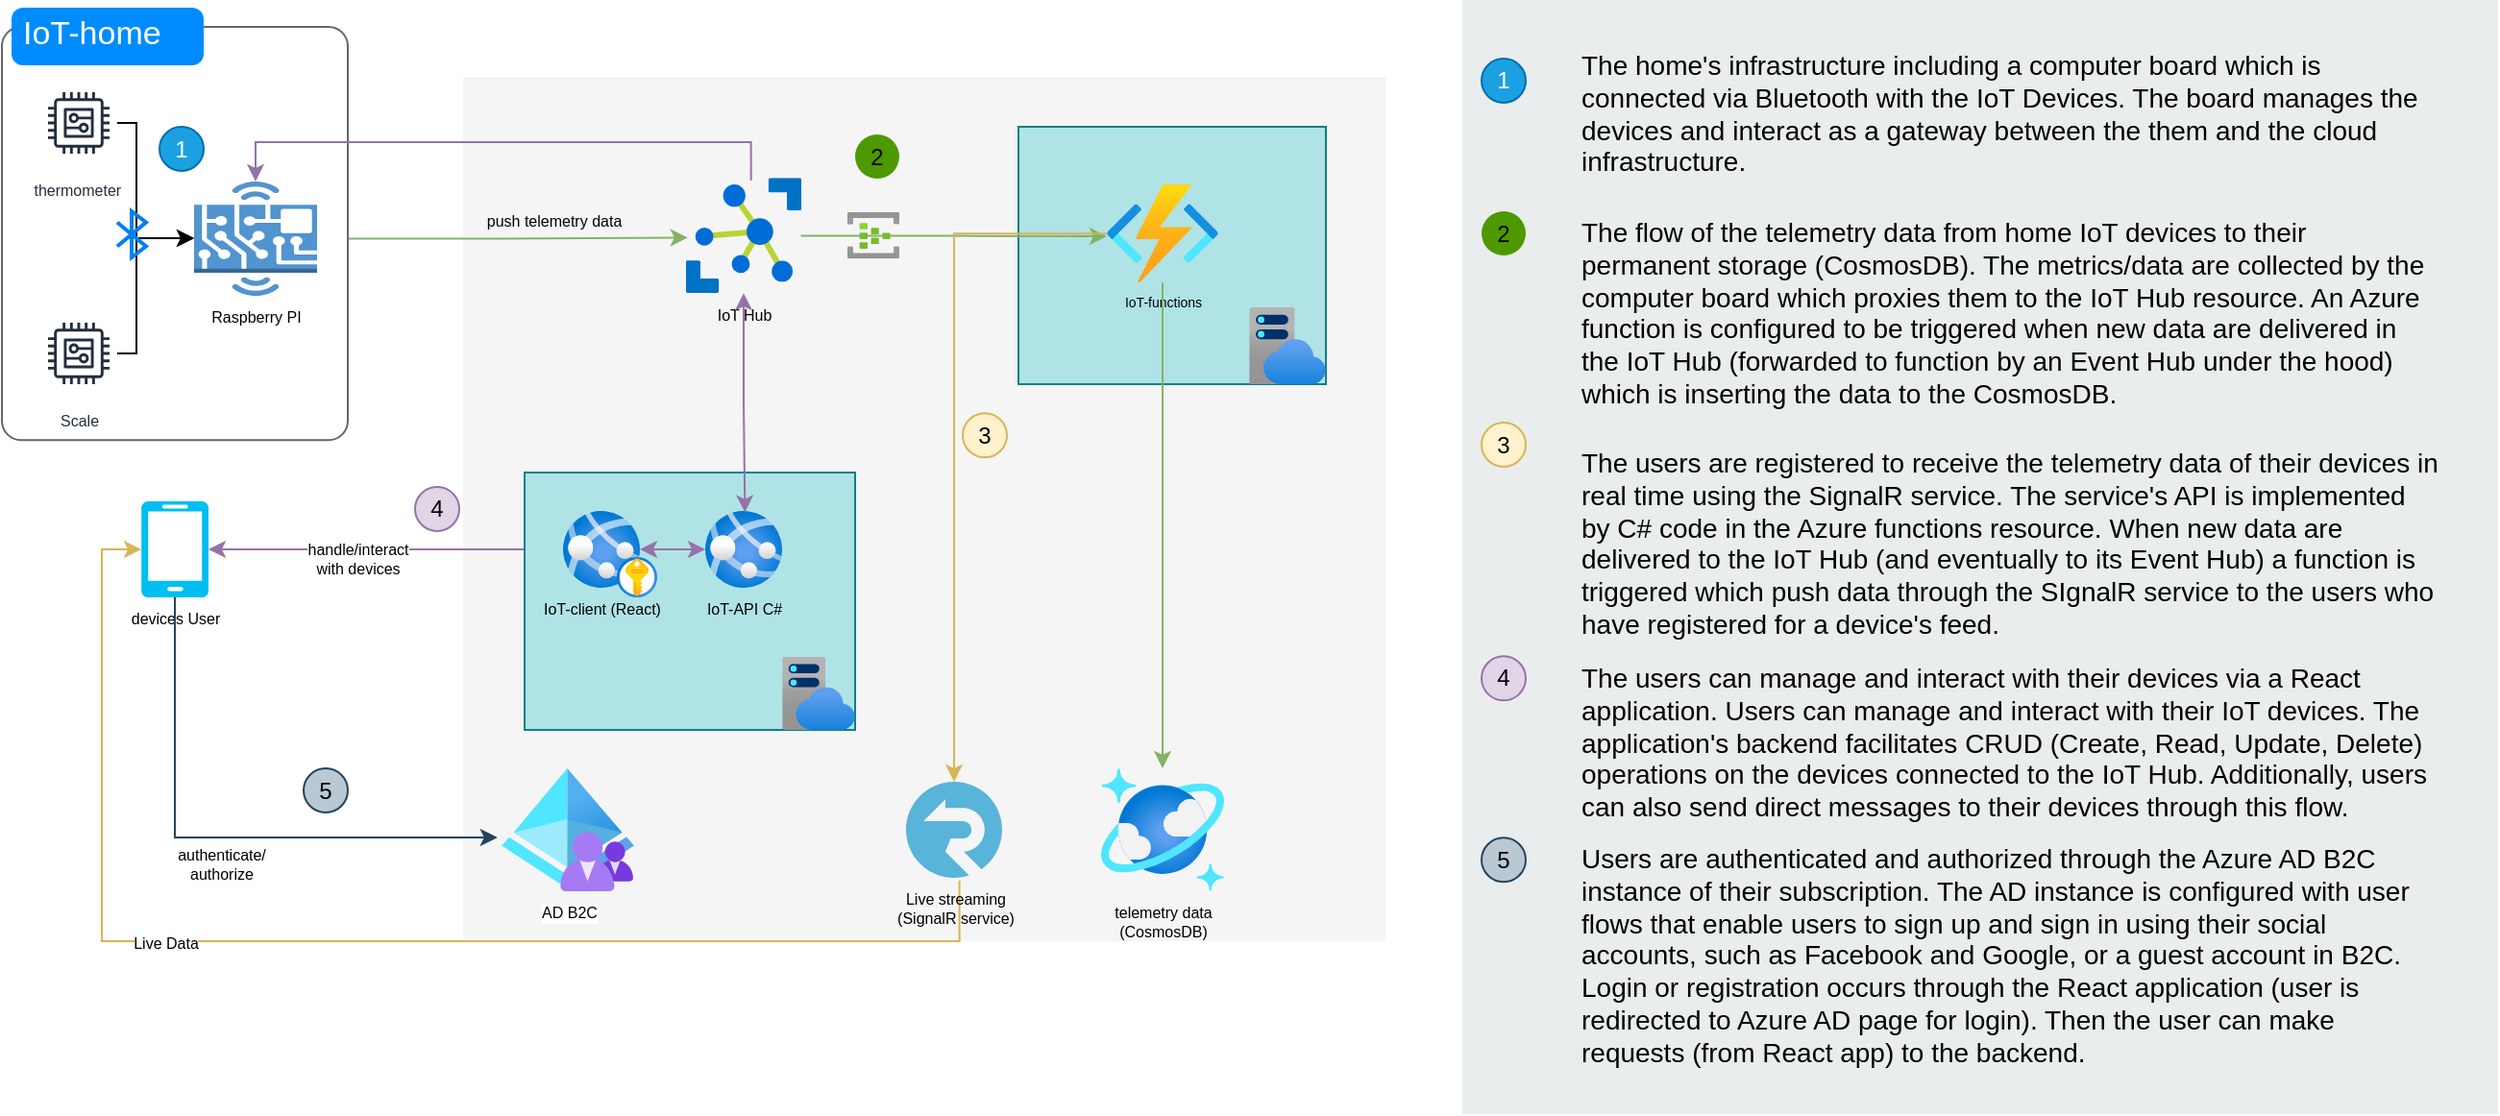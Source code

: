 <mxfile version="21.0.10" type="device"><diagram name="Page-1" id="qEuhQG7avYWVNrCpqEYV"><mxGraphModel dx="1885" dy="1022" grid="1" gridSize="10" guides="1" tooltips="1" connect="1" arrows="1" fold="1" page="1" pageScale="1" pageWidth="827" pageHeight="1169" math="0" shadow="0"><root><mxCell id="0"/><mxCell id="1" parent="0"/><UserObject label="" link="https://github.com/John-ltf/IoT-infrastructure" id="yPeOZgs3syBlPlQGbz0_-73"><mxCell style="rounded=0;whiteSpace=wrap;html=1;labelBackgroundColor=#ffffff;fillColor=#f5f5f5;strokeColor=none;fontColor=#333333;" vertex="1" parent="1"><mxGeometry x="270" y="480" width="480" height="450" as="geometry"/></mxCell></UserObject><mxCell id="yPeOZgs3syBlPlQGbz0_-59" value="push telemetry data" style="edgeStyle=orthogonalEdgeStyle;rounded=0;orthogonalLoop=1;jettySize=auto;html=1;strokeWidth=1;fontSize=8;shadow=0;jumpStyle=none;fillColor=#d5e8d4;strokeColor=#82b366;entryX=0.015;entryY=0.519;entryDx=0;entryDy=0;entryPerimeter=0;labelBackgroundColor=none;" edge="1" parent="1" source="yPeOZgs3syBlPlQGbz0_-26" target="yPeOZgs3syBlPlQGbz0_-33"><mxGeometry x="0.283" y="9" relative="1" as="geometry"><Array as="points"/><mxPoint as="offset"/></mxGeometry></mxCell><mxCell id="yPeOZgs3syBlPlQGbz0_-41" value="devices User" style="verticalLabelPosition=bottom;html=1;verticalAlign=top;align=center;strokeColor=none;fillColor=#00BEF2;shape=mxgraph.azure.mobile;pointerEvents=1;fontSize=8;" vertex="1" parent="1"><mxGeometry x="102.5" y="701" width="35" height="50" as="geometry"/></mxCell><mxCell id="yPeOZgs3syBlPlQGbz0_-60" value="authenticate/&lt;br&gt;authorize" style="rounded=0;orthogonalLoop=1;jettySize=auto;html=1;labelPosition=center;verticalLabelPosition=top;align=center;verticalAlign=top;horizontal=1;fontSize=8;movable=1;resizable=1;rotatable=1;deletable=1;editable=1;locked=0;connectable=1;exitX=0.5;exitY=1;exitDx=0;exitDy=0;exitPerimeter=0;entryX=-0.031;entryY=0.567;entryDx=0;entryDy=0;entryPerimeter=0;edgeStyle=orthogonalEdgeStyle;fillColor=#bac8d3;strokeColor=#23445d;" edge="1" parent="1" source="yPeOZgs3syBlPlQGbz0_-41" target="yPeOZgs3syBlPlQGbz0_-1"><mxGeometry x="0.016" y="2" relative="1" as="geometry"><mxPoint x="148" y="1249" as="sourcePoint"/><mxPoint x="320" y="1204" as="targetPoint"/><mxPoint as="offset"/><Array as="points"><mxPoint x="120" y="876"/><mxPoint x="288" y="876"/></Array></mxGeometry></mxCell><mxCell id="yPeOZgs3syBlPlQGbz0_-61" value="Live Data" style="rounded=0;orthogonalLoop=1;jettySize=auto;html=1;entryX=0;entryY=0.5;entryDx=0;entryDy=0;entryPerimeter=0;fontSize=8;fillColor=#fff2cc;strokeColor=#d6b656;edgeStyle=orthogonalEdgeStyle;exitX=0.556;exitY=1.027;exitDx=0;exitDy=0;exitPerimeter=0;" edge="1" parent="1" source="yPeOZgs3syBlPlQGbz0_-52" target="yPeOZgs3syBlPlQGbz0_-41"><mxGeometry x="0.267" y="1" relative="1" as="geometry"><Array as="points"><mxPoint x="528" y="930"/><mxPoint x="82" y="930"/><mxPoint x="82" y="726"/></Array><mxPoint as="offset"/></mxGeometry></mxCell><mxCell id="yPeOZgs3syBlPlQGbz0_-76" value="" style="group;fillColor=none;" vertex="1" connectable="0" parent="1"><mxGeometry x="30" y="444" width="180" height="225.13" as="geometry"/></mxCell><mxCell id="yPeOZgs3syBlPlQGbz0_-31" value="" style="shape=mxgraph.mockup.containers.marginRect;rectMarginTop=10;strokeColor=#666666;strokeWidth=1;dashed=0;rounded=1;arcSize=5;recursiveResize=0;html=1;whiteSpace=wrap;" vertex="1" parent="yPeOZgs3syBlPlQGbz0_-76"><mxGeometry width="180" height="225.13" as="geometry"/></mxCell><UserObject label="IoT-home" link="https://github.com/John-ltf/IoT-home" id="yPeOZgs3syBlPlQGbz0_-32"><mxCell style="shape=rect;strokeColor=none;fillColor=#008cff;strokeWidth=1;dashed=0;rounded=1;arcSize=20;fontColor=#ffffff;fontSize=17;spacing=2;spacingTop=-2;align=left;autosize=1;spacingLeft=4;resizeWidth=0;resizeHeight=0;perimeter=none;html=1;whiteSpace=wrap;" vertex="1" parent="yPeOZgs3syBlPlQGbz0_-31"><mxGeometry x="5" width="100" height="30" as="geometry"/></mxCell></UserObject><mxCell id="yPeOZgs3syBlPlQGbz0_-86" value="1" style="ellipse;whiteSpace=wrap;html=1;aspect=fixed;fillColor=#1ba1e2;labelBackgroundColor=none;strokeColor=#006EAF;fontColor=#ffffff;" vertex="1" parent="yPeOZgs3syBlPlQGbz0_-31"><mxGeometry x="82" y="62" width="23" height="23" as="geometry"/></mxCell><object label="&lt;font style=&quot;font-size: 8px;&quot;&gt;thermometer&amp;nbsp;&lt;/font&gt;" id="yPeOZgs3syBlPlQGbz0_-19"><mxCell style="sketch=0;outlineConnect=0;fontColor=#232F3E;gradientColor=none;strokeColor=#232F3E;fillColor=#ffffff;dashed=0;verticalLabelPosition=bottom;verticalAlign=top;align=center;html=1;fontSize=12;fontStyle=0;aspect=fixed;shape=mxgraph.aws4.resourceIcon;resIcon=mxgraph.aws4.generic;" vertex="1" parent="yPeOZgs3syBlPlQGbz0_-76"><mxGeometry x="20" y="40" width="40" height="40" as="geometry"/></mxCell></object><mxCell id="yPeOZgs3syBlPlQGbz0_-21" value="&lt;font style=&quot;font-size: 8px;&quot;&gt;Scale&lt;/font&gt;" style="sketch=0;outlineConnect=0;fontColor=#232F3E;gradientColor=none;strokeColor=#232F3E;fillColor=#ffffff;dashed=0;verticalLabelPosition=bottom;verticalAlign=top;align=center;html=1;fontSize=12;fontStyle=0;aspect=fixed;shape=mxgraph.aws4.resourceIcon;resIcon=mxgraph.aws4.generic;" vertex="1" parent="yPeOZgs3syBlPlQGbz0_-76"><mxGeometry x="20" y="160" width="40" height="40" as="geometry"/></mxCell><mxCell id="yPeOZgs3syBlPlQGbz0_-26" value="Raspberry PI" style="outlineConnect=0;dashed=0;verticalLabelPosition=bottom;verticalAlign=top;align=center;html=1;shape=mxgraph.aws3.hardware_board;fillColor=#5294CF;gradientColor=none;fontSize=8;" vertex="1" parent="yPeOZgs3syBlPlQGbz0_-76"><mxGeometry x="100" y="90.5" width="64" height="59.5" as="geometry"/></mxCell><mxCell id="yPeOZgs3syBlPlQGbz0_-27" value="" style="edgeStyle=orthogonalEdgeStyle;rounded=0;orthogonalLoop=1;jettySize=auto;html=1;" edge="1" parent="yPeOZgs3syBlPlQGbz0_-76" source="yPeOZgs3syBlPlQGbz0_-19" target="yPeOZgs3syBlPlQGbz0_-26"><mxGeometry relative="1" as="geometry"><Array as="points"><mxPoint x="70" y="60"/><mxPoint x="70" y="120"/></Array></mxGeometry></mxCell><mxCell id="yPeOZgs3syBlPlQGbz0_-28" value="" style="edgeStyle=orthogonalEdgeStyle;rounded=0;orthogonalLoop=1;jettySize=auto;html=1;" edge="1" parent="yPeOZgs3syBlPlQGbz0_-76" source="yPeOZgs3syBlPlQGbz0_-21" target="yPeOZgs3syBlPlQGbz0_-26"><mxGeometry relative="1" as="geometry"><Array as="points"><mxPoint x="70" y="180"/><mxPoint x="70" y="120"/></Array></mxGeometry></mxCell><mxCell id="yPeOZgs3syBlPlQGbz0_-30" value="" style="html=1;verticalLabelPosition=bottom;align=center;labelBackgroundColor=#ffffff;verticalAlign=top;strokeWidth=2;strokeColor=#0080F0;shadow=0;dashed=0;shape=mxgraph.ios7.icons.bluetooth;pointerEvents=1" vertex="1" parent="yPeOZgs3syBlPlQGbz0_-76"><mxGeometry x="60" y="106" width="15" height="24" as="geometry"/></mxCell><mxCell id="yPeOZgs3syBlPlQGbz0_-54" value="handle/interact&lt;br style=&quot;font-size: 8px;&quot;&gt;with devices" style="rounded=0;orthogonalLoop=1;jettySize=auto;html=1;labelPosition=center;verticalLabelPosition=top;align=center;verticalAlign=middle;horizontal=1;fontSize=8;movable=1;resizable=1;rotatable=1;deletable=1;editable=1;locked=0;connectable=1;startArrow=classic;startFill=1;fillColor=#e1d5e7;strokeColor=#9673a6;edgeStyle=orthogonalEdgeStyle;labelBorderColor=none;" edge="1" parent="1" source="yPeOZgs3syBlPlQGbz0_-41" target="yPeOZgs3syBlPlQGbz0_-34"><mxGeometry x="-0.159" y="-5" relative="1" as="geometry"><mxPoint x="195.5" y="1244" as="targetPoint"/><mxPoint as="offset"/></mxGeometry></mxCell><mxCell id="yPeOZgs3syBlPlQGbz0_-107" value="" style="edgeStyle=orthogonalEdgeStyle;rounded=0;orthogonalLoop=1;jettySize=auto;html=1;startArrow=none;startFill=0;fillColor=#e1d5e7;strokeColor=#9673a6;exitX=0.564;exitY=0.023;exitDx=0;exitDy=0;exitPerimeter=0;entryX=0.5;entryY=0;entryDx=0;entryDy=0;entryPerimeter=0;endArrow=classic;endFill=1;" edge="1" parent="1" source="yPeOZgs3syBlPlQGbz0_-33" target="yPeOZgs3syBlPlQGbz0_-26"><mxGeometry relative="1" as="geometry"><mxPoint x="426" y="603" as="sourcePoint"/><mxPoint x="427" y="717" as="targetPoint"/><Array as="points"><mxPoint x="420" y="514"/><mxPoint x="162" y="514"/></Array></mxGeometry></mxCell><mxCell id="yPeOZgs3syBlPlQGbz0_-116" value="" style="group" vertex="1" connectable="0" parent="1"><mxGeometry x="790" y="440" width="539" height="580" as="geometry"/></mxCell><mxCell id="yPeOZgs3syBlPlQGbz0_-92" value="" style="rounded=0;whiteSpace=wrap;html=1;fillColor=#EAEDED;fontSize=22;fontColor=#FFFFFF;strokeColor=none;labelBackgroundColor=none;" vertex="1" parent="yPeOZgs3syBlPlQGbz0_-116"><mxGeometry width="539" height="580" as="geometry"/></mxCell><mxCell id="yPeOZgs3syBlPlQGbz0_-93" value="&lt;span&gt;The home's infrastructure including a computer board which is connected&amp;nbsp;via Bluetooth with the IoT Devices. The board manages the devices and interact as a gateway between the them and the cloud infrastructure.&lt;/span&gt;" style="text;html=1;align=left;verticalAlign=top;spacingTop=-4;fontSize=14;labelBackgroundColor=none;whiteSpace=wrap;" vertex="1" parent="yPeOZgs3syBlPlQGbz0_-116"><mxGeometry x="59.5" y="23" width="449" height="77" as="geometry"/></mxCell><mxCell id="yPeOZgs3syBlPlQGbz0_-106" value="1" style="ellipse;whiteSpace=wrap;html=1;aspect=fixed;fillColor=#1ba1e2;labelBackgroundColor=none;strokeColor=#006EAF;fontColor=#ffffff;" vertex="1" parent="yPeOZgs3syBlPlQGbz0_-116"><mxGeometry x="10" y="30.5" width="23" height="23" as="geometry"/></mxCell><mxCell id="yPeOZgs3syBlPlQGbz0_-108" value="2" style="ellipse;whiteSpace=wrap;html=1;aspect=fixed;fillColor=#4D9900;strokeColor=none;labelBackgroundColor=none;" vertex="1" parent="yPeOZgs3syBlPlQGbz0_-116"><mxGeometry x="10" y="110" width="23" height="23" as="geometry"/></mxCell><mxCell id="yPeOZgs3syBlPlQGbz0_-109" value="&lt;span&gt;The flow of the telemetry data from home IoT devices to their permanent storage (CosmosDB). The metrics/data are collected by the computer board which proxies them to the IoT Hub resource. An Azure function is configured to be triggered when new data are delivered in the IoT Hub (forwarded to function by an Event Hub under the hood) which is inserting the data to the CosmosDB.&lt;/span&gt;" style="text;html=1;align=left;verticalAlign=top;spacingTop=-4;fontSize=14;labelBackgroundColor=none;whiteSpace=wrap;" vertex="1" parent="yPeOZgs3syBlPlQGbz0_-116"><mxGeometry x="59.5" y="110" width="449" height="110" as="geometry"/></mxCell><mxCell id="yPeOZgs3syBlPlQGbz0_-110" value="3" style="ellipse;whiteSpace=wrap;html=1;aspect=fixed;fillColor=#fff2cc;strokeColor=#d6b656;labelBackgroundColor=none;" vertex="1" parent="yPeOZgs3syBlPlQGbz0_-116"><mxGeometry x="10" y="220" width="23" height="23" as="geometry"/></mxCell><mxCell id="yPeOZgs3syBlPlQGbz0_-111" value="&lt;span&gt;The users are registered to receive the telemetry data of their devices in real time using the SignalR service. The service's API is implemented by C# code in the Azure functions resource. When new data are delivered to the IoT Hub (and eventually to its Event Hub) a function is triggered which push data through the SIgnalR service to the users who have registered for a device's feed.&lt;/span&gt;" style="text;html=1;align=left;verticalAlign=top;spacingTop=-4;fontSize=14;labelBackgroundColor=none;whiteSpace=wrap;" vertex="1" parent="yPeOZgs3syBlPlQGbz0_-116"><mxGeometry x="59.5" y="230.48" width="449" height="110" as="geometry"/></mxCell><mxCell id="yPeOZgs3syBlPlQGbz0_-112" value="4" style="ellipse;whiteSpace=wrap;html=1;aspect=fixed;fillColor=#e1d5e7;strokeColor=#9673a6;labelBackgroundColor=none;" vertex="1" parent="yPeOZgs3syBlPlQGbz0_-116"><mxGeometry x="10" y="341.66" width="23" height="23" as="geometry"/></mxCell><mxCell id="yPeOZgs3syBlPlQGbz0_-113" value="The users can manage and interact with their devices via a React application.&amp;nbsp;Users can manage and interact with their IoT devices. The application's backend facilitates CRUD (Create, Read, Update, Delete) operations on the devices connected to the IoT Hub. Additionally, users can also send direct messages to their devices through this flow." style="text;html=1;align=left;verticalAlign=top;spacingTop=-4;fontSize=14;labelBackgroundColor=none;whiteSpace=wrap;" vertex="1" parent="yPeOZgs3syBlPlQGbz0_-116"><mxGeometry x="59.5" y="341.66" width="449" height="110" as="geometry"/></mxCell><mxCell id="yPeOZgs3syBlPlQGbz0_-114" value="5" style="ellipse;whiteSpace=wrap;html=1;aspect=fixed;fillColor=#bac8d3;strokeColor=#23445d;labelBackgroundColor=none;" vertex="1" parent="yPeOZgs3syBlPlQGbz0_-116"><mxGeometry x="10" y="436.13" width="23" height="23" as="geometry"/></mxCell><mxCell id="yPeOZgs3syBlPlQGbz0_-115" value="Users are authenticated and authorized through the Azure AD B2C instance of their subscription. The AD instance is configured with user flows that enable users to sign up and sign in using their social accounts, such as Facebook and Google, or a guest account in B2C. Login or registration occurs through the React application (user is redirected to Azure AD page for login). Then the user can make requests (from React app) to the backend." style="text;html=1;align=left;verticalAlign=top;spacingTop=-4;fontSize=14;labelBackgroundColor=none;whiteSpace=wrap;" vertex="1" parent="yPeOZgs3syBlPlQGbz0_-116"><mxGeometry x="59.5" y="436.13" width="449" height="133.87" as="geometry"/></mxCell><mxCell id="yPeOZgs3syBlPlQGbz0_-117" value="" style="group" vertex="1" connectable="0" parent="1"><mxGeometry x="187" y="506" width="532" height="398" as="geometry"/></mxCell><mxCell id="yPeOZgs3syBlPlQGbz0_-1" value="AD B2C" style="image;aspect=fixed;html=1;points=[];align=center;fontSize=8;image=img/lib/azure2/identity/Azure_AD_B2C.svg;" vertex="1" parent="yPeOZgs3syBlPlQGbz0_-117"><mxGeometry x="103" y="334" width="69" height="64" as="geometry"/></mxCell><mxCell id="yPeOZgs3syBlPlQGbz0_-33" value="IoT Hub" style="image;sketch=0;aspect=fixed;html=1;points=[];align=center;fontSize=8;image=img/lib/mscae/Azure_IoT_Hub.svg;labelBackgroundColor=none;" vertex="1" parent="yPeOZgs3syBlPlQGbz0_-117"><mxGeometry x="199" y="26.57" width="60" height="60" as="geometry"/></mxCell><mxCell id="yPeOZgs3syBlPlQGbz0_-45" value="telemetry data&lt;br style=&quot;font-size: 8px;&quot;&gt;(CosmosDB)" style="image;aspect=fixed;html=1;points=[];align=center;fontSize=8;image=img/lib/azure2/databases/Azure_Cosmos_DB.svg;labelBackgroundColor=none;" vertex="1" parent="yPeOZgs3syBlPlQGbz0_-117"><mxGeometry x="415" y="334" width="64" height="64" as="geometry"/></mxCell><mxCell id="yPeOZgs3syBlPlQGbz0_-52" value="Live streaming &lt;br style=&quot;font-size: 8px;&quot;&gt;(SignalR service)" style="image;sketch=0;aspect=fixed;html=1;points=[];align=center;fontSize=8;image=img/lib/mscae/SignalR.svg;labelBackgroundColor=none;" vertex="1" parent="yPeOZgs3syBlPlQGbz0_-117"><mxGeometry x="313.5" y="341" width="50" height="50" as="geometry"/></mxCell><mxCell id="yPeOZgs3syBlPlQGbz0_-44" value="" style="group;fillColor=#b0e3e6;strokeColor=#0e8088;" vertex="1" connectable="0" parent="yPeOZgs3syBlPlQGbz0_-117"><mxGeometry x="115" y="180" width="172" height="134" as="geometry"/></mxCell><mxCell id="yPeOZgs3syBlPlQGbz0_-55" value="" style="edgeStyle=orthogonalEdgeStyle;rounded=0;orthogonalLoop=1;jettySize=auto;html=1;startArrow=classic;startFill=1;fillColor=#e1d5e7;strokeColor=#9673a6;" edge="1" parent="yPeOZgs3syBlPlQGbz0_-44" source="yPeOZgs3syBlPlQGbz0_-34" target="yPeOZgs3syBlPlQGbz0_-39"><mxGeometry relative="1" as="geometry"/></mxCell><UserObject label="IoT-client (React)" link="https://github.com/John-ltf/IoT-client" id="yPeOZgs3syBlPlQGbz0_-34"><mxCell style="image;aspect=fixed;html=1;points=[];align=center;fontSize=8;image=img/lib/azure2/app_services/App_Services.svg;labelBackgroundColor=none;" vertex="1" parent="yPeOZgs3syBlPlQGbz0_-44"><mxGeometry x="20" y="20" width="40" height="40" as="geometry"/></mxCell></UserObject><UserObject label="IoT-API C#" link="https://github.com/John-ltf/IoT-api" id="yPeOZgs3syBlPlQGbz0_-39"><mxCell style="image;aspect=fixed;html=1;points=[];align=center;fontSize=8;image=img/lib/azure2/app_services/App_Services.svg;labelBackgroundColor=none;" vertex="1" parent="yPeOZgs3syBlPlQGbz0_-44"><mxGeometry x="94" y="20" width="40" height="40" as="geometry"/></mxCell></UserObject><mxCell id="yPeOZgs3syBlPlQGbz0_-40" value="" style="image;aspect=fixed;html=1;points=[];align=center;fontSize=12;image=img/lib/azure2/app_services/App_Service_Plans.svg;" vertex="1" parent="yPeOZgs3syBlPlQGbz0_-44"><mxGeometry x="134" y="96" width="38" height="38" as="geometry"/></mxCell><mxCell id="yPeOZgs3syBlPlQGbz0_-95" value="" style="image;aspect=fixed;html=1;points=[];align=center;fontSize=12;image=img/lib/azure2/security/Key_Vaults.svg;" vertex="1" parent="yPeOZgs3syBlPlQGbz0_-44"><mxGeometry x="48" y="44" width="21" height="21" as="geometry"/></mxCell><mxCell id="yPeOZgs3syBlPlQGbz0_-51" value="" style="group;fillColor=#b0e3e6;strokeColor=#0e8088;" vertex="1" connectable="0" parent="yPeOZgs3syBlPlQGbz0_-117"><mxGeometry x="372" width="160" height="134" as="geometry"/></mxCell><UserObject label="IoT-functions" link="https://github.com/John-ltf/IoT-functions" id="yPeOZgs3syBlPlQGbz0_-47"><mxCell style="image;aspect=fixed;html=1;points=[];align=center;fontSize=7;image=img/lib/azure2/compute/Function_Apps.svg;labelBackgroundColor=none;" vertex="1" parent="yPeOZgs3syBlPlQGbz0_-51"><mxGeometry x="46" y="30" width="58" height="51.18" as="geometry"/></mxCell></UserObject><mxCell id="yPeOZgs3syBlPlQGbz0_-50" value="" style="image;aspect=fixed;html=1;points=[];align=center;fontSize=12;image=img/lib/azure2/app_services/App_Service_Plans.svg;" vertex="1" parent="yPeOZgs3syBlPlQGbz0_-51"><mxGeometry x="120" y="94" width="40" height="40" as="geometry"/></mxCell><mxCell id="yPeOZgs3syBlPlQGbz0_-65" value="" style="edgeStyle=orthogonalEdgeStyle;rounded=0;orthogonalLoop=1;jettySize=auto;html=1;strokeWidth=1;fontSize=8;shadow=0;jumpStyle=none;fillColor=#d5e8d4;strokeColor=#82b366;entryX=0.015;entryY=0.519;entryDx=0;entryDy=0;entryPerimeter=0;exitX=0.997;exitY=0.504;exitDx=0;exitDy=0;exitPerimeter=0;" edge="1" parent="yPeOZgs3syBlPlQGbz0_-51" source="yPeOZgs3syBlPlQGbz0_-33"><mxGeometry x="0.283" y="9" relative="1" as="geometry"><mxPoint x="-151" y="58" as="sourcePoint"/><mxPoint x="46" y="57" as="targetPoint"/><Array as="points"/><mxPoint as="offset"/></mxGeometry></mxCell><mxCell id="yPeOZgs3syBlPlQGbz0_-77" value="" style="image;aspect=fixed;html=1;points=[];align=center;fontSize=12;image=img/lib/azure2/iot/Event_Hubs.svg;" vertex="1" parent="yPeOZgs3syBlPlQGbz0_-117"><mxGeometry x="283" y="44.48" width="27" height="24.18" as="geometry"/></mxCell><mxCell id="yPeOZgs3syBlPlQGbz0_-87" value="2" style="ellipse;whiteSpace=wrap;html=1;aspect=fixed;fillColor=#4D9900;strokeColor=none;labelBackgroundColor=none;" vertex="1" parent="yPeOZgs3syBlPlQGbz0_-117"><mxGeometry x="287" y="4" width="23" height="23" as="geometry"/></mxCell><mxCell id="yPeOZgs3syBlPlQGbz0_-88" value="3" style="ellipse;whiteSpace=wrap;html=1;aspect=fixed;fillColor=#fff2cc;strokeColor=#d6b656;labelBackgroundColor=none;" vertex="1" parent="yPeOZgs3syBlPlQGbz0_-117"><mxGeometry x="343" y="149.13" width="23" height="23" as="geometry"/></mxCell><mxCell id="yPeOZgs3syBlPlQGbz0_-90" value="4" style="ellipse;whiteSpace=wrap;html=1;aspect=fixed;fillColor=#e1d5e7;strokeColor=#9673a6;labelBackgroundColor=none;" vertex="1" parent="yPeOZgs3syBlPlQGbz0_-117"><mxGeometry x="58" y="187.5" width="23" height="23" as="geometry"/></mxCell><mxCell id="yPeOZgs3syBlPlQGbz0_-91" value="5" style="ellipse;whiteSpace=wrap;html=1;aspect=fixed;fillColor=#bac8d3;strokeColor=#23445d;labelBackgroundColor=none;" vertex="1" parent="yPeOZgs3syBlPlQGbz0_-117"><mxGeometry y="334" width="23" height="23" as="geometry"/></mxCell><mxCell id="yPeOZgs3syBlPlQGbz0_-69" value="" style="edgeStyle=orthogonalEdgeStyle;rounded=0;orthogonalLoop=1;jettySize=auto;html=1;startArrow=classic;startFill=1;fillColor=#e1d5e7;strokeColor=#9673a6;entryX=0.517;entryY=0.019;entryDx=0;entryDy=0;entryPerimeter=0;" edge="1" parent="yPeOZgs3syBlPlQGbz0_-117" source="yPeOZgs3syBlPlQGbz0_-33" target="yPeOZgs3syBlPlQGbz0_-39"><mxGeometry relative="1" as="geometry"><mxPoint x="380" y="1265" as="sourcePoint"/><mxPoint x="414" y="1265" as="targetPoint"/></mxGeometry></mxCell><mxCell id="yPeOZgs3syBlPlQGbz0_-68" value="" style="edgeStyle=orthogonalEdgeStyle;rounded=0;orthogonalLoop=1;jettySize=auto;html=1;endArrow=none;endFill=0;startArrow=classic;startFill=1;fillColor=#d5e8d4;strokeColor=#82b366;" edge="1" parent="yPeOZgs3syBlPlQGbz0_-117" source="yPeOZgs3syBlPlQGbz0_-45" target="yPeOZgs3syBlPlQGbz0_-47"><mxGeometry relative="1" as="geometry"/></mxCell><mxCell id="yPeOZgs3syBlPlQGbz0_-66" value="" style="rounded=0;orthogonalLoop=1;jettySize=auto;html=1;fillColor=#fff2cc;strokeColor=#d6b656;edgeStyle=orthogonalEdgeStyle;" edge="1" parent="yPeOZgs3syBlPlQGbz0_-117" source="yPeOZgs3syBlPlQGbz0_-47" target="yPeOZgs3syBlPlQGbz0_-52"><mxGeometry relative="1" as="geometry"/></mxCell></root></mxGraphModel></diagram></mxfile>